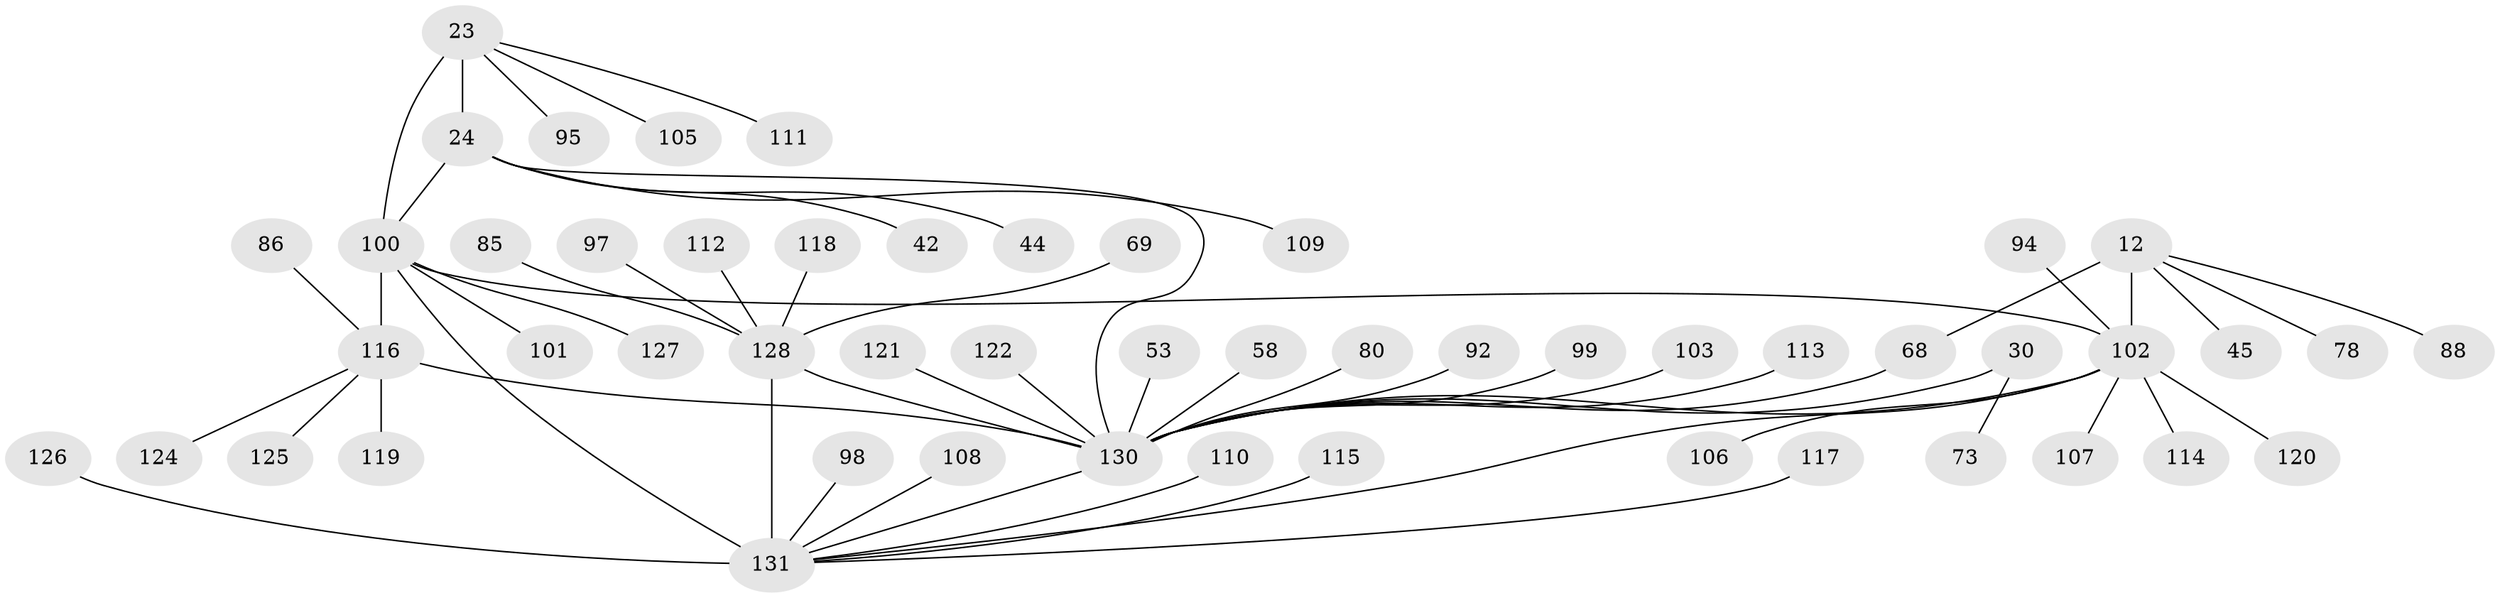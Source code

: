 // original degree distribution, {12: 0.03816793893129771, 8: 0.04580152671755725, 7: 0.061068702290076333, 9: 0.022900763358778626, 11: 0.022900763358778626, 10: 0.015267175572519083, 6: 0.015267175572519083, 5: 0.007633587786259542, 2: 0.15267175572519084, 1: 0.5954198473282443, 3: 0.022900763358778626}
// Generated by graph-tools (version 1.1) at 2025/57/03/04/25 21:57:18]
// undirected, 52 vertices, 58 edges
graph export_dot {
graph [start="1"]
  node [color=gray90,style=filled];
  12 [super="+9"];
  23 [super="+19"];
  24 [super="+21"];
  30 [super="+25"];
  42;
  44;
  45;
  53;
  58;
  68;
  69;
  73;
  78;
  80;
  85;
  86 [super="+34"];
  88;
  92;
  94;
  95;
  97;
  98;
  99;
  100 [super="+22+75+81+93"];
  101 [super="+32"];
  102 [super="+31+77+87"];
  103 [super="+59"];
  105;
  106;
  107;
  108;
  109 [super="+96"];
  110;
  111 [super="+104"];
  112;
  113 [super="+65"];
  114;
  115;
  116 [super="+61+74+84"];
  117 [super="+47"];
  118;
  119;
  120;
  121;
  122;
  124 [super="+35"];
  125;
  126;
  127;
  128 [super="+18"];
  130 [super="+39+6+56+67+71+72+129"];
  131 [super="+123+36+48+49+64+55+60+62+63+66+79+82+89+90+91"];
  12 -- 45;
  12 -- 68;
  12 -- 88;
  12 -- 78;
  12 -- 102 [weight=8];
  23 -- 24 [weight=4];
  23 -- 95;
  23 -- 105;
  23 -- 111;
  23 -- 100 [weight=4];
  24 -- 44;
  24 -- 42;
  24 -- 109;
  24 -- 130 [weight=2];
  24 -- 100 [weight=4];
  30 -- 73;
  30 -- 130 [weight=8];
  53 -- 130;
  58 -- 130;
  68 -- 130;
  69 -- 128;
  80 -- 130;
  85 -- 128;
  86 -- 116;
  92 -- 130;
  94 -- 102;
  97 -- 128;
  98 -- 131;
  99 -- 130;
  100 -- 131 [weight=3];
  100 -- 101;
  100 -- 127;
  100 -- 102;
  100 -- 116;
  102 -- 130 [weight=3];
  102 -- 131;
  102 -- 106;
  102 -- 107;
  102 -- 114;
  102 -- 120;
  103 -- 130;
  108 -- 131;
  110 -- 131;
  112 -- 128;
  113 -- 130;
  115 -- 131;
  116 -- 130 [weight=8];
  116 -- 119;
  116 -- 124;
  116 -- 125;
  117 -- 131;
  118 -- 128;
  121 -- 130;
  122 -- 130;
  126 -- 131;
  128 -- 130 [weight=2];
  128 -- 131 [weight=8];
  130 -- 131 [weight=3];
}
